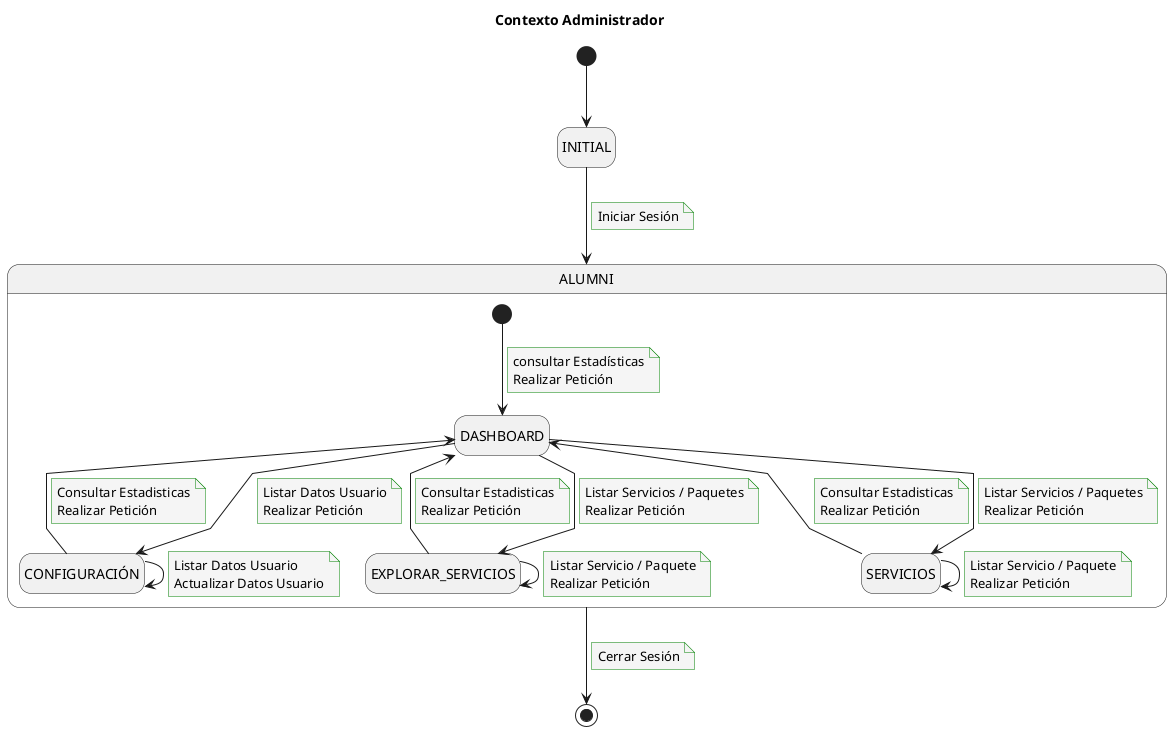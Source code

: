 @startuml Contexto
title Contexto Administrador

skinparam {
    NoteBackgroundColor #whiteSmoke
    NoteBorderColor #green
    linetype polyline
}

hide empty description

[*] --> INITIAL 

INITIAL --> Alumni
note on link 
Iniciar Sesión
end note
Alumni --> [*]
note on link
Cerrar Sesión
end note

state Alumni as "ALUMNI" {
    [*] --> DASHBOARD
    note on link
    consultar Estadísticas
    Realizar Petición
    end note

    DASHBOARD --> CONFIGURACIÓN
    note on link 
    Listar Datos Usuario
    Realizar Petición
    end note  
    DASHBOARD <-- CONFIGURACIÓN
    note on link 
    Consultar Estadisticas
    Realizar Petición
    end note
    DASHBOARD --> EXPLORAR_SERVICIOS
    note on link 
    Listar Servicios / Paquetes
    Realizar Petición
    end note  
    DASHBOARD <-- EXPLORAR_SERVICIOS
    note on link 
    Consultar Estadisticas
    Realizar Petición
    end note
    DASHBOARD --> SERVICIOS
    note on link 
    Listar Servicios / Paquetes
    Realizar Petición
    end note  
    DASHBOARD <-- SERVICIOS
    note on link 
    Consultar Estadisticas
    Realizar Petición
    end note
    
    CONFIGURACIÓN --> CONFIGURACIÓN
    note on link 
    Listar Datos Usuario
    Actualizar Datos Usuario
    end note
    EXPLORAR_SERVICIOS --> EXPLORAR_SERVICIOS
    note on link 
    Listar Servicio / Paquete
    Realizar Petición
    end note
    SERVICIOS --> SERVICIOS
    note on link 
    Listar Servicio / Paquete
    Realizar Petición
    end note
}

@enduml